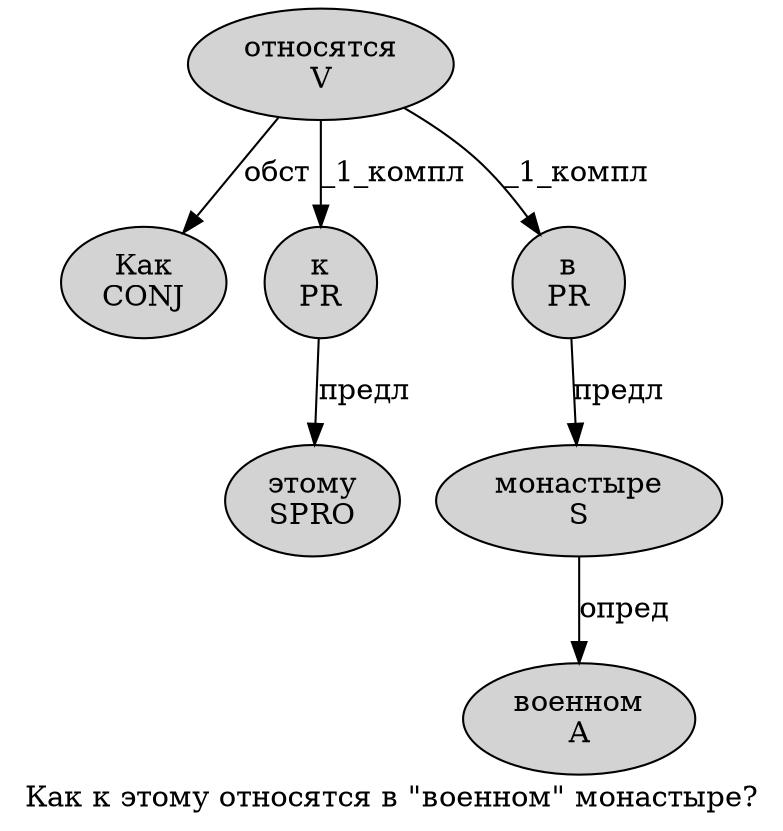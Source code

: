 digraph SENTENCE_835 {
	graph [label="Как к этому относятся в \"военном\" монастыре?"]
	node [style=filled]
		0 [label="Как
CONJ" color="" fillcolor=lightgray penwidth=1 shape=ellipse]
		1 [label="к
PR" color="" fillcolor=lightgray penwidth=1 shape=ellipse]
		2 [label="этому
SPRO" color="" fillcolor=lightgray penwidth=1 shape=ellipse]
		3 [label="относятся
V" color="" fillcolor=lightgray penwidth=1 shape=ellipse]
		4 [label="в
PR" color="" fillcolor=lightgray penwidth=1 shape=ellipse]
		6 [label="военном
A" color="" fillcolor=lightgray penwidth=1 shape=ellipse]
		8 [label="монастыре
S" color="" fillcolor=lightgray penwidth=1 shape=ellipse]
			8 -> 6 [label="опред"]
			1 -> 2 [label="предл"]
			3 -> 0 [label="обст"]
			3 -> 1 [label="_1_компл"]
			3 -> 4 [label="_1_компл"]
			4 -> 8 [label="предл"]
}